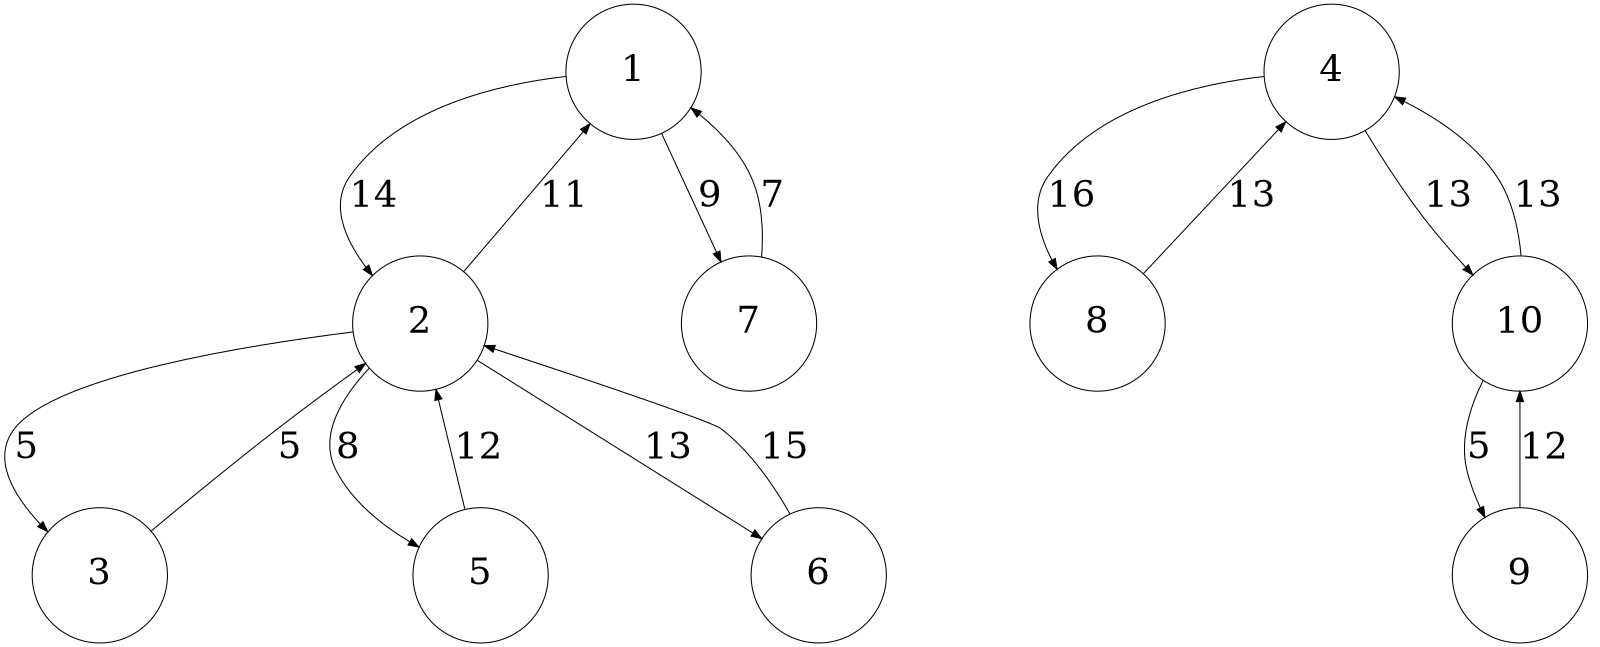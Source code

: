 strict digraph G {
	graph [fontsize=28]
	layout=dot
	concentrate=false
	size = "10.66,4.33!"
	ratio = "fill"
	node [shape=circle, width=1.8]
	nodesep=1.5
	ranksep = 1
	1 [fontsize=36]
	2 [fontsize=36]
	3 [fontsize=36]
	4 [fontsize=36]
	5 [fontsize=36]
	6 [fontsize=36]
	7 [fontsize=36]
	8 [fontsize=36]
	9 [fontsize=36]
	10 [fontsize=36]
	1 -> 2 [label=14, fontsize = 36]
	1 -> 7 [label=9, fontsize = 36]
	2 -> 6 [label=13, fontsize = 36]
	2 -> 3 [label=5, fontsize = 36]
	2 -> 5 [label=8, fontsize = 36]
	2 -> 1 [label=11, fontsize = 36]
	3 -> 2 [label=5, fontsize = 36]
	4 -> 10 [label=13, fontsize = 36]
	4 -> 8 [label=16, fontsize = 36]
	5 -> 2 [label=12, fontsize = 36]
	6 -> 2 [label=15, fontsize = 36]
	7 -> 1 [label=7, fontsize = 36]
	8 -> 4 [label=13, fontsize = 36]
	9 -> 10 [label=12, fontsize = 36]
	10 -> 9 [label=5, fontsize = 36]
	10 -> 4 [label=13, fontsize = 36]
}